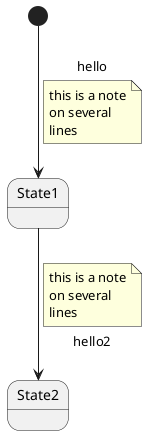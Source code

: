 {
  "sha1": "a2a8nemr69wc3h2qoesa8jjo7a3vmxw",
  "insertion": {
    "when": "2024-05-30T20:48:21.810Z",
    "user": "plantuml@gmail.com"
  }
}
@startuml
[*] --> State1 : hello
note on link
  this is a note
  on several
  lines
end note

State1 --> State2 : hello2
note top on link
  this is a note
  on several
  lines
end note

@enduml

